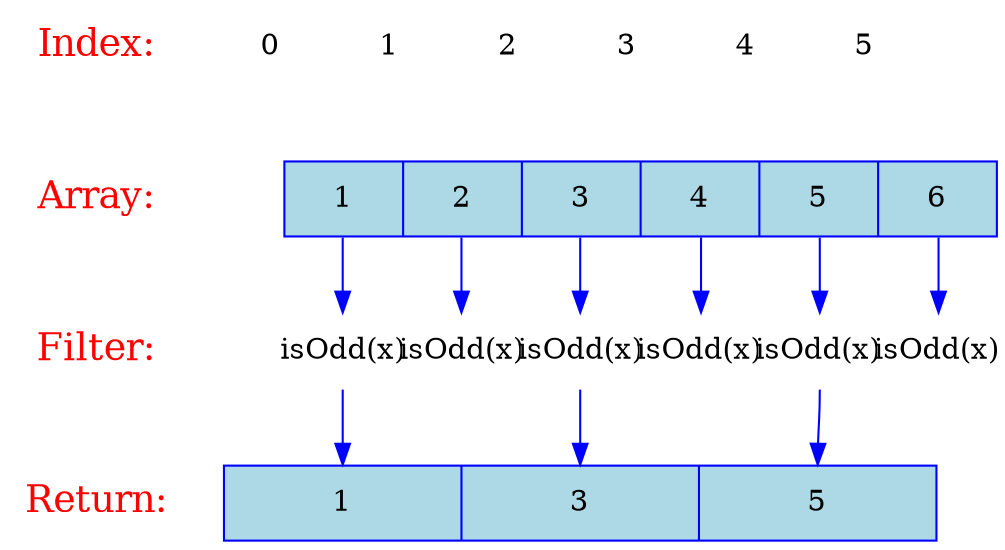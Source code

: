 digraph {
  node [shape=plaintext, fontcolor=red, fontsize=18];
  "Index:" -> "Array:" -> "Filter:" -> "Return:" [color=white];

  node [shape=record, fontcolor=black, fontsize=14, width=4.75, fixedsize=true];
  indices [label="0 | 1 | 2 | 3 | 4 | 5", color=white];
  values [label="<f0> 1 | <f1> 2 | <f2> 3 | <f3> 4 | <f4> 5 | <f5> 6", color=blue, fillcolor=lightblue, style=filled];
  functions [label="<f0> isOdd(x) | <f1> isOdd(x) | <f2> isOdd(x) | <f3> isOdd(x)| <f4> isOdd(x) | <f5> isOdd(x)", color=white];
  results [label="<f0> 1 | <f2> 3 | <f4> 5", color=blue, fillcolor=lightblue, style=filled];

  { rank=same; "Index:"; indices }
  { rank=same; "Array:"; values }
  { rank=same; "Filter:"; functions }
  { rank=same; "Return:"; results }

  edge [color=blue];
  values:f0 -> functions:f0;
  values:f1 -> functions:f1;
  values:f2 -> functions:f2;
  values:f3 -> functions:f3;
  values:f4 -> functions:f4;
  values:f5 -> functions:f5;
  functions:f0 -> results:f0;
  functions:f2 -> results:f2;
  functions:f4 -> results:f4;
}